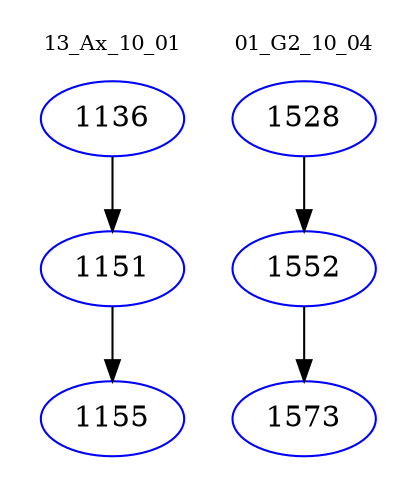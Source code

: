 digraph{
subgraph cluster_0 {
color = white
label = "13_Ax_10_01";
fontsize=10;
T0_1136 [label="1136", color="blue"]
T0_1136 -> T0_1151 [color="black"]
T0_1151 [label="1151", color="blue"]
T0_1151 -> T0_1155 [color="black"]
T0_1155 [label="1155", color="blue"]
}
subgraph cluster_1 {
color = white
label = "01_G2_10_04";
fontsize=10;
T1_1528 [label="1528", color="blue"]
T1_1528 -> T1_1552 [color="black"]
T1_1552 [label="1552", color="blue"]
T1_1552 -> T1_1573 [color="black"]
T1_1573 [label="1573", color="blue"]
}
}
